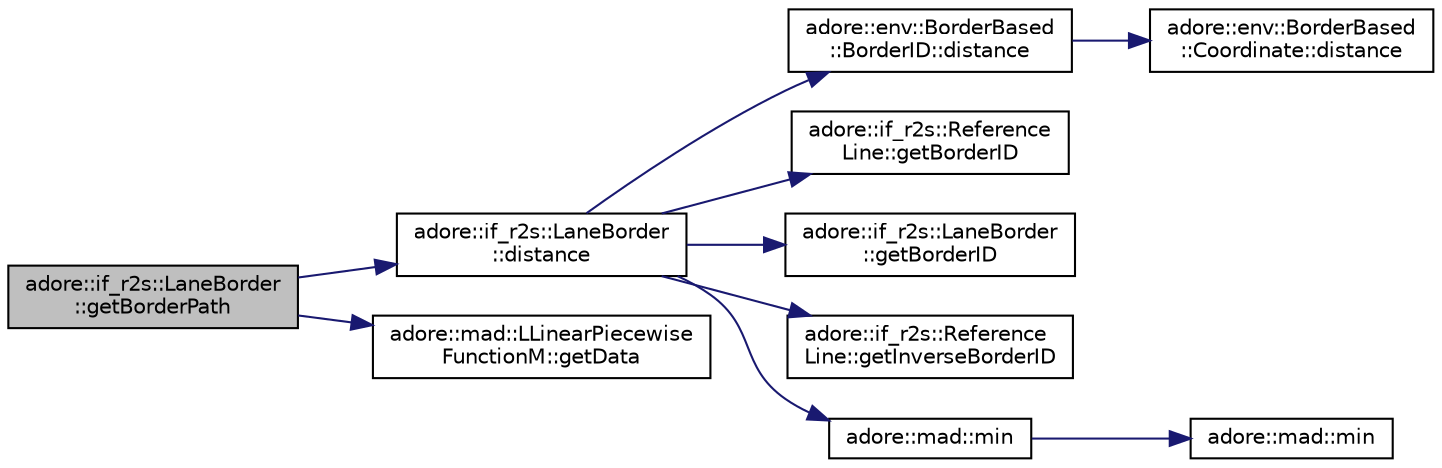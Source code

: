 digraph "adore::if_r2s::LaneBorder::getBorderPath"
{
 // LATEX_PDF_SIZE
  edge [fontname="Helvetica",fontsize="10",labelfontname="Helvetica",labelfontsize="10"];
  node [fontname="Helvetica",fontsize="10",shape=record];
  rankdir="LR";
  Node1 [label="adore::if_r2s::LaneBorder\l::getBorderPath",height=0.2,width=0.4,color="black", fillcolor="grey75", style="filled", fontcolor="black",tooltip=" "];
  Node1 -> Node2 [color="midnightblue",fontsize="10",style="solid",fontname="Helvetica"];
  Node2 [label="adore::if_r2s::LaneBorder\l::distance",height=0.2,width=0.4,color="black", fillcolor="white", style="filled",URL="$structadore_1_1if__r2s_1_1LaneBorder.html#a59470f0f7b2b0439b1124dcbb6d3c015",tooltip=" "];
  Node2 -> Node3 [color="midnightblue",fontsize="10",style="solid",fontname="Helvetica"];
  Node3 [label="adore::env::BorderBased\l::BorderID::distance",height=0.2,width=0.4,color="black", fillcolor="white", style="filled",URL="$structadore_1_1env_1_1BorderBased_1_1BorderID.html#a167fd45e0f4515809ccff2b9ac64e078",tooltip="returns sum of distance between this.m_first and other.m_first and distance between this...."];
  Node3 -> Node4 [color="midnightblue",fontsize="10",style="solid",fontname="Helvetica"];
  Node4 [label="adore::env::BorderBased\l::Coordinate::distance",height=0.2,width=0.4,color="black", fillcolor="white", style="filled",URL="$structadore_1_1env_1_1BorderBased_1_1Coordinate.html#a9b30e3a45ea26742bb9dafc844377861",tooltip="Calculate the distance between two Coordinates."];
  Node2 -> Node5 [color="midnightblue",fontsize="10",style="solid",fontname="Helvetica"];
  Node5 [label="adore::if_r2s::Reference\lLine::getBorderID",height=0.2,width=0.4,color="black", fillcolor="white", style="filled",URL="$structadore_1_1if__r2s_1_1ReferenceLine.html#ad6b60de4cd48aa391c4d354e12226576",tooltip=" "];
  Node2 -> Node6 [color="midnightblue",fontsize="10",style="solid",fontname="Helvetica"];
  Node6 [label="adore::if_r2s::LaneBorder\l::getBorderID",height=0.2,width=0.4,color="black", fillcolor="white", style="filled",URL="$structadore_1_1if__r2s_1_1LaneBorder.html#a05ef83a8b56c8663ea3fff7abeda95cf",tooltip=" "];
  Node2 -> Node7 [color="midnightblue",fontsize="10",style="solid",fontname="Helvetica"];
  Node7 [label="adore::if_r2s::Reference\lLine::getInverseBorderID",height=0.2,width=0.4,color="black", fillcolor="white", style="filled",URL="$structadore_1_1if__r2s_1_1ReferenceLine.html#a02d4f07c431955ac5b8a35f0123ca8d3",tooltip=" "];
  Node2 -> Node8 [color="midnightblue",fontsize="10",style="solid",fontname="Helvetica"];
  Node8 [label="adore::mad::min",height=0.2,width=0.4,color="black", fillcolor="white", style="filled",URL="$namespaceadore_1_1mad.html#ab58ecb752f9bbfe27832e0a2c0e22c2b",tooltip=" "];
  Node8 -> Node9 [color="midnightblue",fontsize="10",style="solid",fontname="Helvetica"];
  Node9 [label="adore::mad::min",height=0.2,width=0.4,color="black", fillcolor="white", style="filled",URL="$namespaceadore_1_1mad.html#ac61b79c007d1859f93a10c04272095a1",tooltip=" "];
  Node1 -> Node10 [color="midnightblue",fontsize="10",style="solid",fontname="Helvetica"];
  Node10 [label="adore::mad::LLinearPiecewise\lFunctionM::getData",height=0.2,width=0.4,color="black", fillcolor="white", style="filled",URL="$classadore_1_1mad_1_1LLinearPiecewiseFunctionM.html#aa94d90c8643e2d6792f8594f3d666503",tooltip=" "];
}
